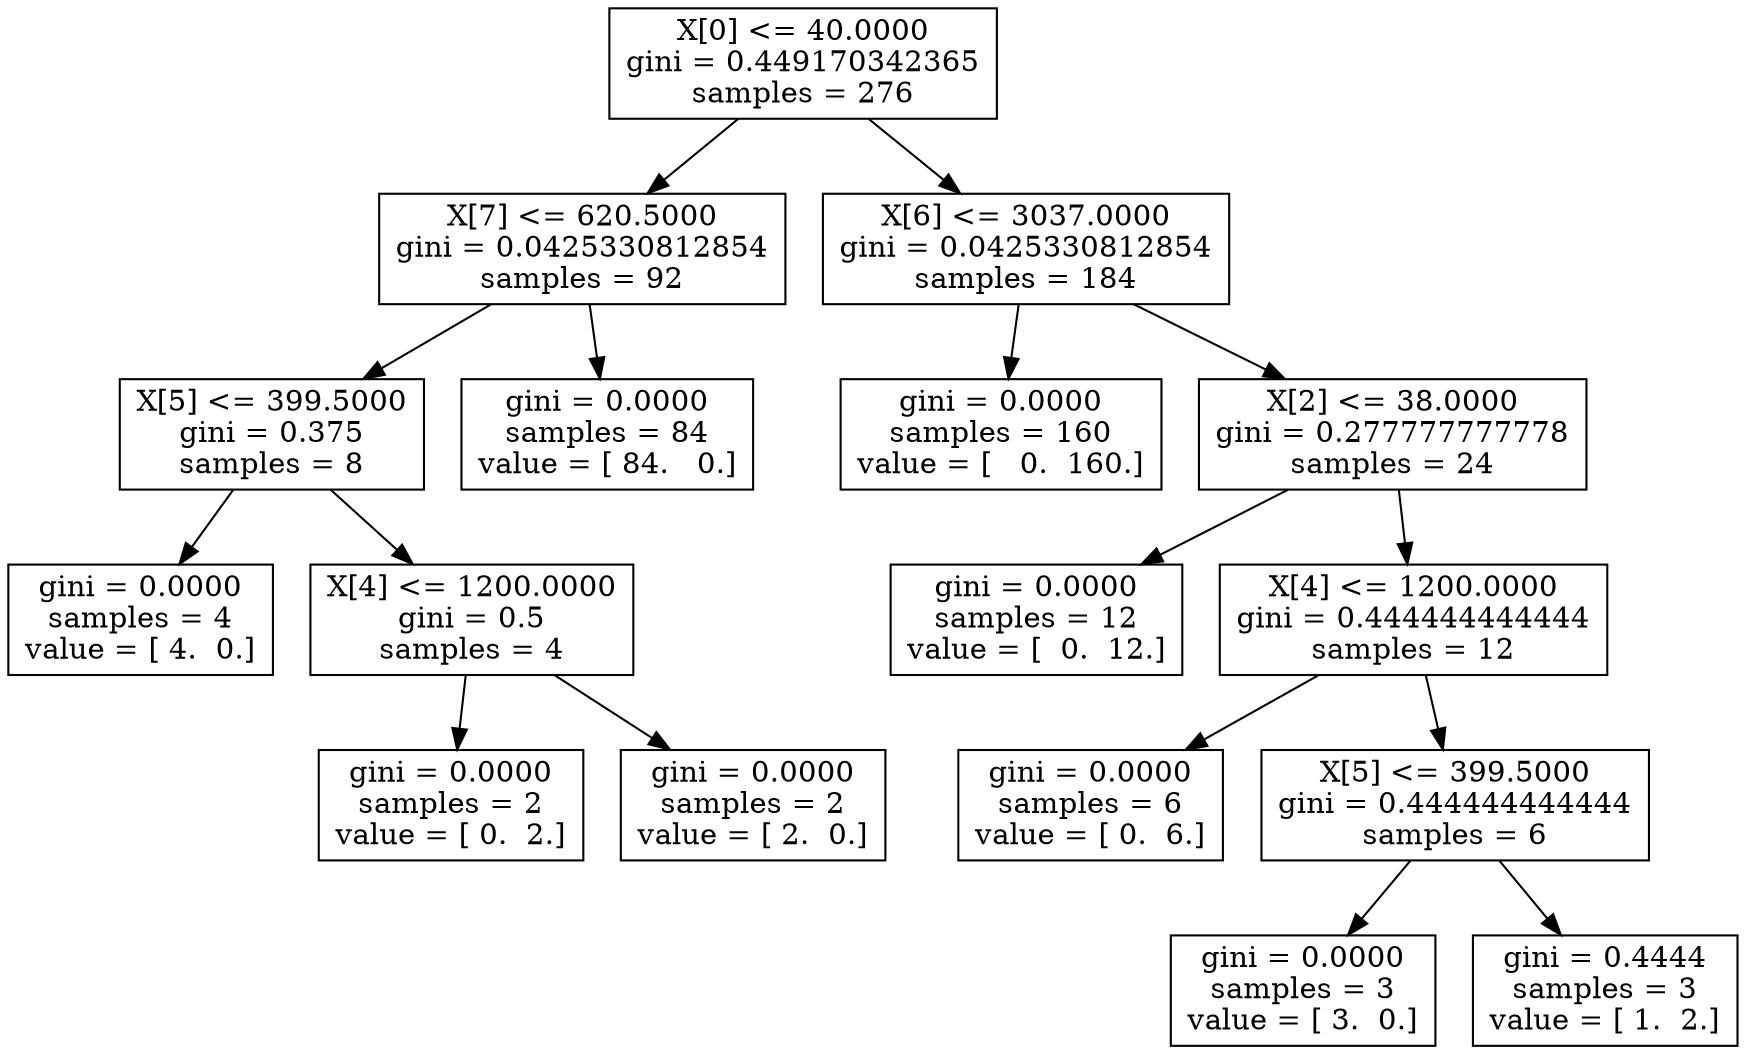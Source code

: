 digraph Tree {
0 [label="X[0] <= 40.0000\ngini = 0.449170342365\nsamples = 276", shape="box"] ;
1 [label="X[7] <= 620.5000\ngini = 0.0425330812854\nsamples = 92", shape="box"] ;
0 -> 1 ;
2 [label="X[5] <= 399.5000\ngini = 0.375\nsamples = 8", shape="box"] ;
1 -> 2 ;
3 [label="gini = 0.0000\nsamples = 4\nvalue = [ 4.  0.]", shape="box"] ;
2 -> 3 ;
4 [label="X[4] <= 1200.0000\ngini = 0.5\nsamples = 4", shape="box"] ;
2 -> 4 ;
5 [label="gini = 0.0000\nsamples = 2\nvalue = [ 0.  2.]", shape="box"] ;
4 -> 5 ;
6 [label="gini = 0.0000\nsamples = 2\nvalue = [ 2.  0.]", shape="box"] ;
4 -> 6 ;
7 [label="gini = 0.0000\nsamples = 84\nvalue = [ 84.   0.]", shape="box"] ;
1 -> 7 ;
8 [label="X[6] <= 3037.0000\ngini = 0.0425330812854\nsamples = 184", shape="box"] ;
0 -> 8 ;
9 [label="gini = 0.0000\nsamples = 160\nvalue = [   0.  160.]", shape="box"] ;
8 -> 9 ;
10 [label="X[2] <= 38.0000\ngini = 0.277777777778\nsamples = 24", shape="box"] ;
8 -> 10 ;
11 [label="gini = 0.0000\nsamples = 12\nvalue = [  0.  12.]", shape="box"] ;
10 -> 11 ;
12 [label="X[4] <= 1200.0000\ngini = 0.444444444444\nsamples = 12", shape="box"] ;
10 -> 12 ;
13 [label="gini = 0.0000\nsamples = 6\nvalue = [ 0.  6.]", shape="box"] ;
12 -> 13 ;
14 [label="X[5] <= 399.5000\ngini = 0.444444444444\nsamples = 6", shape="box"] ;
12 -> 14 ;
15 [label="gini = 0.0000\nsamples = 3\nvalue = [ 3.  0.]", shape="box"] ;
14 -> 15 ;
16 [label="gini = 0.4444\nsamples = 3\nvalue = [ 1.  2.]", shape="box"] ;
14 -> 16 ;
}